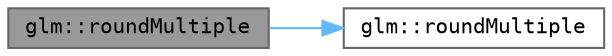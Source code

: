 digraph "glm::roundMultiple"
{
 // LATEX_PDF_SIZE
  bgcolor="transparent";
  edge [fontname=Terminal,fontsize=10,labelfontname=Helvetica,labelfontsize=10];
  node [fontname=Terminal,fontsize=10,shape=box,height=0.2,width=0.4];
  rankdir="LR";
  Node1 [label="glm::roundMultiple",height=0.2,width=0.4,color="gray40", fillcolor="grey60", style="filled", fontcolor="black",tooltip=" "];
  Node1 -> Node2 [color="steelblue1",style="solid"];
  Node2 [label="glm::roundMultiple",height=0.2,width=0.4,color="grey40", fillcolor="white", style="filled",URL="$group__gtc__round.html#gab892defcc9c0b0618df7251253dc0fbb",tooltip=" "];
}
